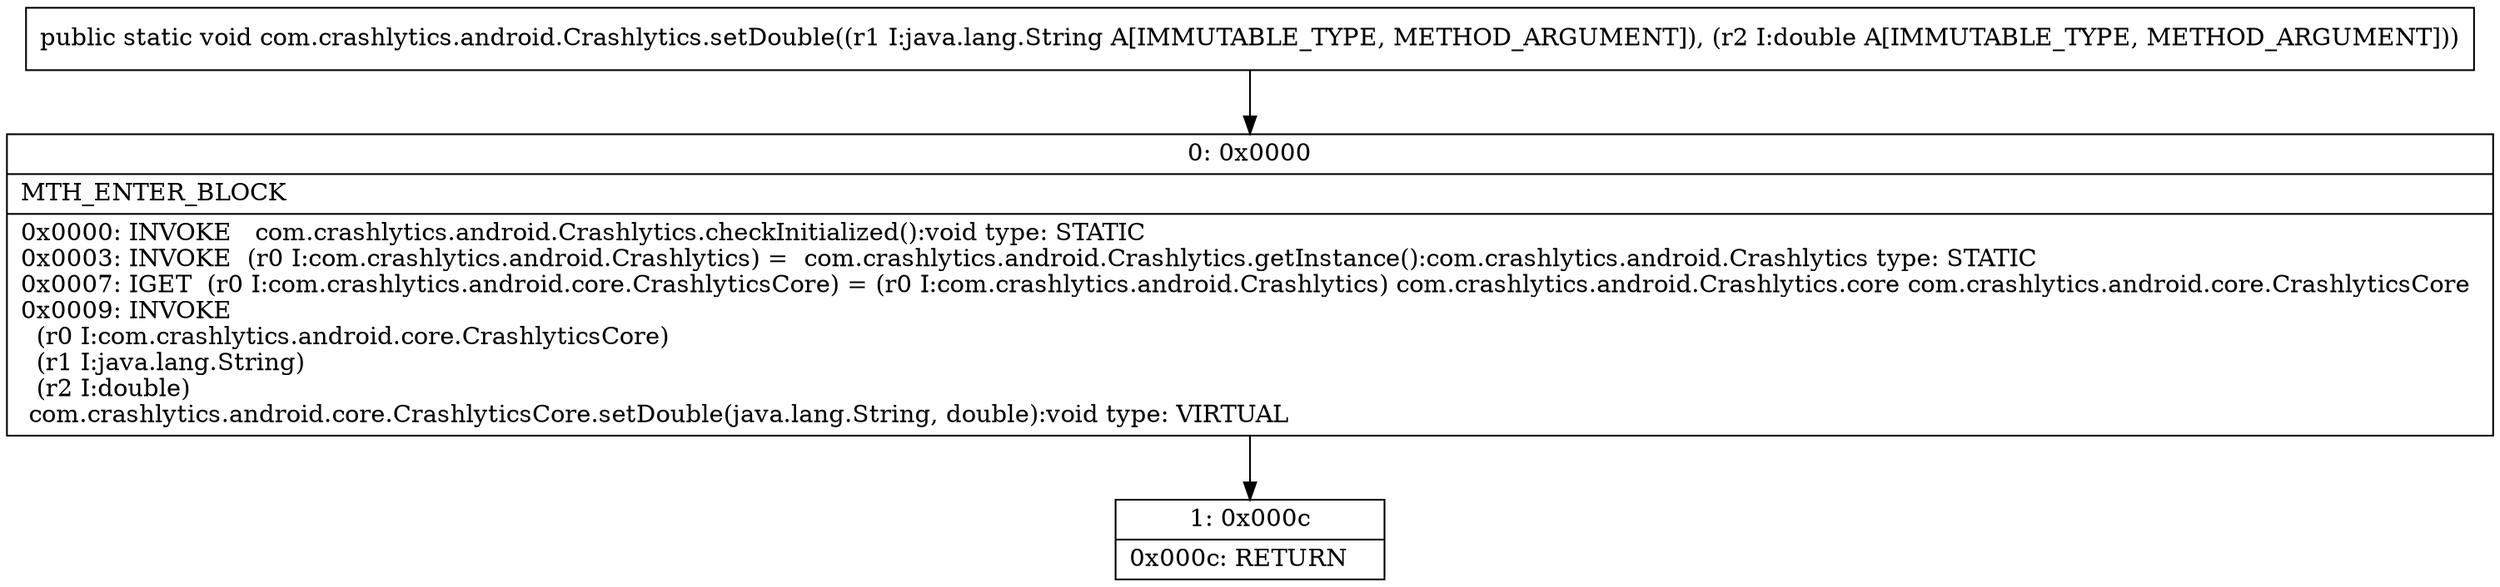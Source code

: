 digraph "CFG forcom.crashlytics.android.Crashlytics.setDouble(Ljava\/lang\/String;D)V" {
Node_0 [shape=record,label="{0\:\ 0x0000|MTH_ENTER_BLOCK\l|0x0000: INVOKE   com.crashlytics.android.Crashlytics.checkInitialized():void type: STATIC \l0x0003: INVOKE  (r0 I:com.crashlytics.android.Crashlytics) =  com.crashlytics.android.Crashlytics.getInstance():com.crashlytics.android.Crashlytics type: STATIC \l0x0007: IGET  (r0 I:com.crashlytics.android.core.CrashlyticsCore) = (r0 I:com.crashlytics.android.Crashlytics) com.crashlytics.android.Crashlytics.core com.crashlytics.android.core.CrashlyticsCore \l0x0009: INVOKE  \l  (r0 I:com.crashlytics.android.core.CrashlyticsCore)\l  (r1 I:java.lang.String)\l  (r2 I:double)\l com.crashlytics.android.core.CrashlyticsCore.setDouble(java.lang.String, double):void type: VIRTUAL \l}"];
Node_1 [shape=record,label="{1\:\ 0x000c|0x000c: RETURN   \l}"];
MethodNode[shape=record,label="{public static void com.crashlytics.android.Crashlytics.setDouble((r1 I:java.lang.String A[IMMUTABLE_TYPE, METHOD_ARGUMENT]), (r2 I:double A[IMMUTABLE_TYPE, METHOD_ARGUMENT])) }"];
MethodNode -> Node_0;
Node_0 -> Node_1;
}

